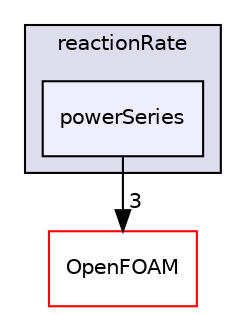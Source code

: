 digraph "src/thermophysicalModels/specie/reaction/reactionRate/powerSeries" {
  bgcolor=transparent;
  compound=true
  node [ fontsize="10", fontname="Helvetica"];
  edge [ labelfontsize="10", labelfontname="Helvetica"];
  subgraph clusterdir_0b3172b66393f2c7ce0778392f9f1c0a {
    graph [ bgcolor="#ddddee", pencolor="black", label="reactionRate" fontname="Helvetica", fontsize="10", URL="dir_0b3172b66393f2c7ce0778392f9f1c0a.html"]
  dir_fdb251c2f01690b691fc8c3ca3138b59 [shape=box, label="powerSeries", style="filled", fillcolor="#eeeeff", pencolor="black", URL="dir_fdb251c2f01690b691fc8c3ca3138b59.html"];
  }
  dir_c5473ff19b20e6ec4dfe5c310b3778a8 [shape=box label="OpenFOAM" color="red" URL="dir_c5473ff19b20e6ec4dfe5c310b3778a8.html"];
  dir_fdb251c2f01690b691fc8c3ca3138b59->dir_c5473ff19b20e6ec4dfe5c310b3778a8 [headlabel="3", labeldistance=1.5 headhref="dir_002891_001887.html"];
}
